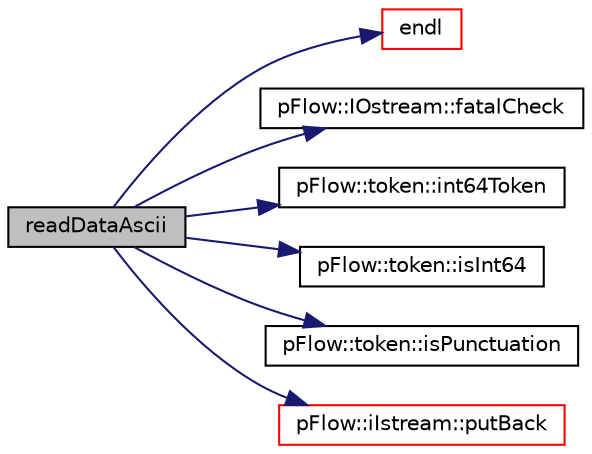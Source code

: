 digraph "readDataAscii"
{
 // LATEX_PDF_SIZE
  edge [fontname="Helvetica",fontsize="10",labelfontname="Helvetica",labelfontsize="10"];
  node [fontname="Helvetica",fontsize="10",shape=record];
  rankdir="LR";
  Node1 [label="readDataAscii",height=0.2,width=0.4,color="black", fillcolor="grey75", style="filled", fontcolor="black",tooltip=" "];
  Node1 -> Node2 [color="midnightblue",fontsize="10",style="solid",fontname="Helvetica"];
  Node2 [label="endl",height=0.2,width=0.4,color="red", fillcolor="white", style="filled",URL="$namespacepFlow.html#aba8f0c455a3fdb4b05ad33a25b13b189",tooltip="Add newline and flush stream."];
  Node1 -> Node4 [color="midnightblue",fontsize="10",style="solid",fontname="Helvetica"];
  Node4 [label="pFlow::IOstream::fatalCheck",height=0.2,width=0.4,color="black", fillcolor="white", style="filled",URL="$classpFlow_1_1IOstream.html#a281bbfd1fe6ab10377d7cb1f5111044d",tooltip="Check IOstream status for given operation."];
  Node1 -> Node5 [color="midnightblue",fontsize="10",style="solid",fontname="Helvetica"];
  Node5 [label="pFlow::token::int64Token",height=0.2,width=0.4,color="black", fillcolor="white", style="filled",URL="$classpFlow_1_1token.html#a527884d8106fbcdc51fb1d8b937b9f71",tooltip="Return int64 value."];
  Node1 -> Node6 [color="midnightblue",fontsize="10",style="solid",fontname="Helvetica"];
  Node6 [label="pFlow::token::isInt64",height=0.2,width=0.4,color="black", fillcolor="white", style="filled",URL="$classpFlow_1_1token.html#a7290e5e0ddc94ce4790c7d05e0c633a5",tooltip="Token is int64."];
  Node1 -> Node7 [color="midnightblue",fontsize="10",style="solid",fontname="Helvetica"];
  Node7 [label="pFlow::token::isPunctuation",height=0.2,width=0.4,color="black", fillcolor="white", style="filled",URL="$classpFlow_1_1token.html#a1f8107fd5ca4b0ebd4bf63cfc8ef6d2f",tooltip="Token is PUNCTUATION."];
  Node1 -> Node8 [color="midnightblue",fontsize="10",style="solid",fontname="Helvetica"];
  Node8 [label="pFlow::iIstream::putBack",height=0.2,width=0.4,color="red", fillcolor="white", style="filled",URL="$classpFlow_1_1iIstream.html#aeecefbf648ad32c20134e67c4fa35597",tooltip="Put back token Only a single put back is permitted."];
}
